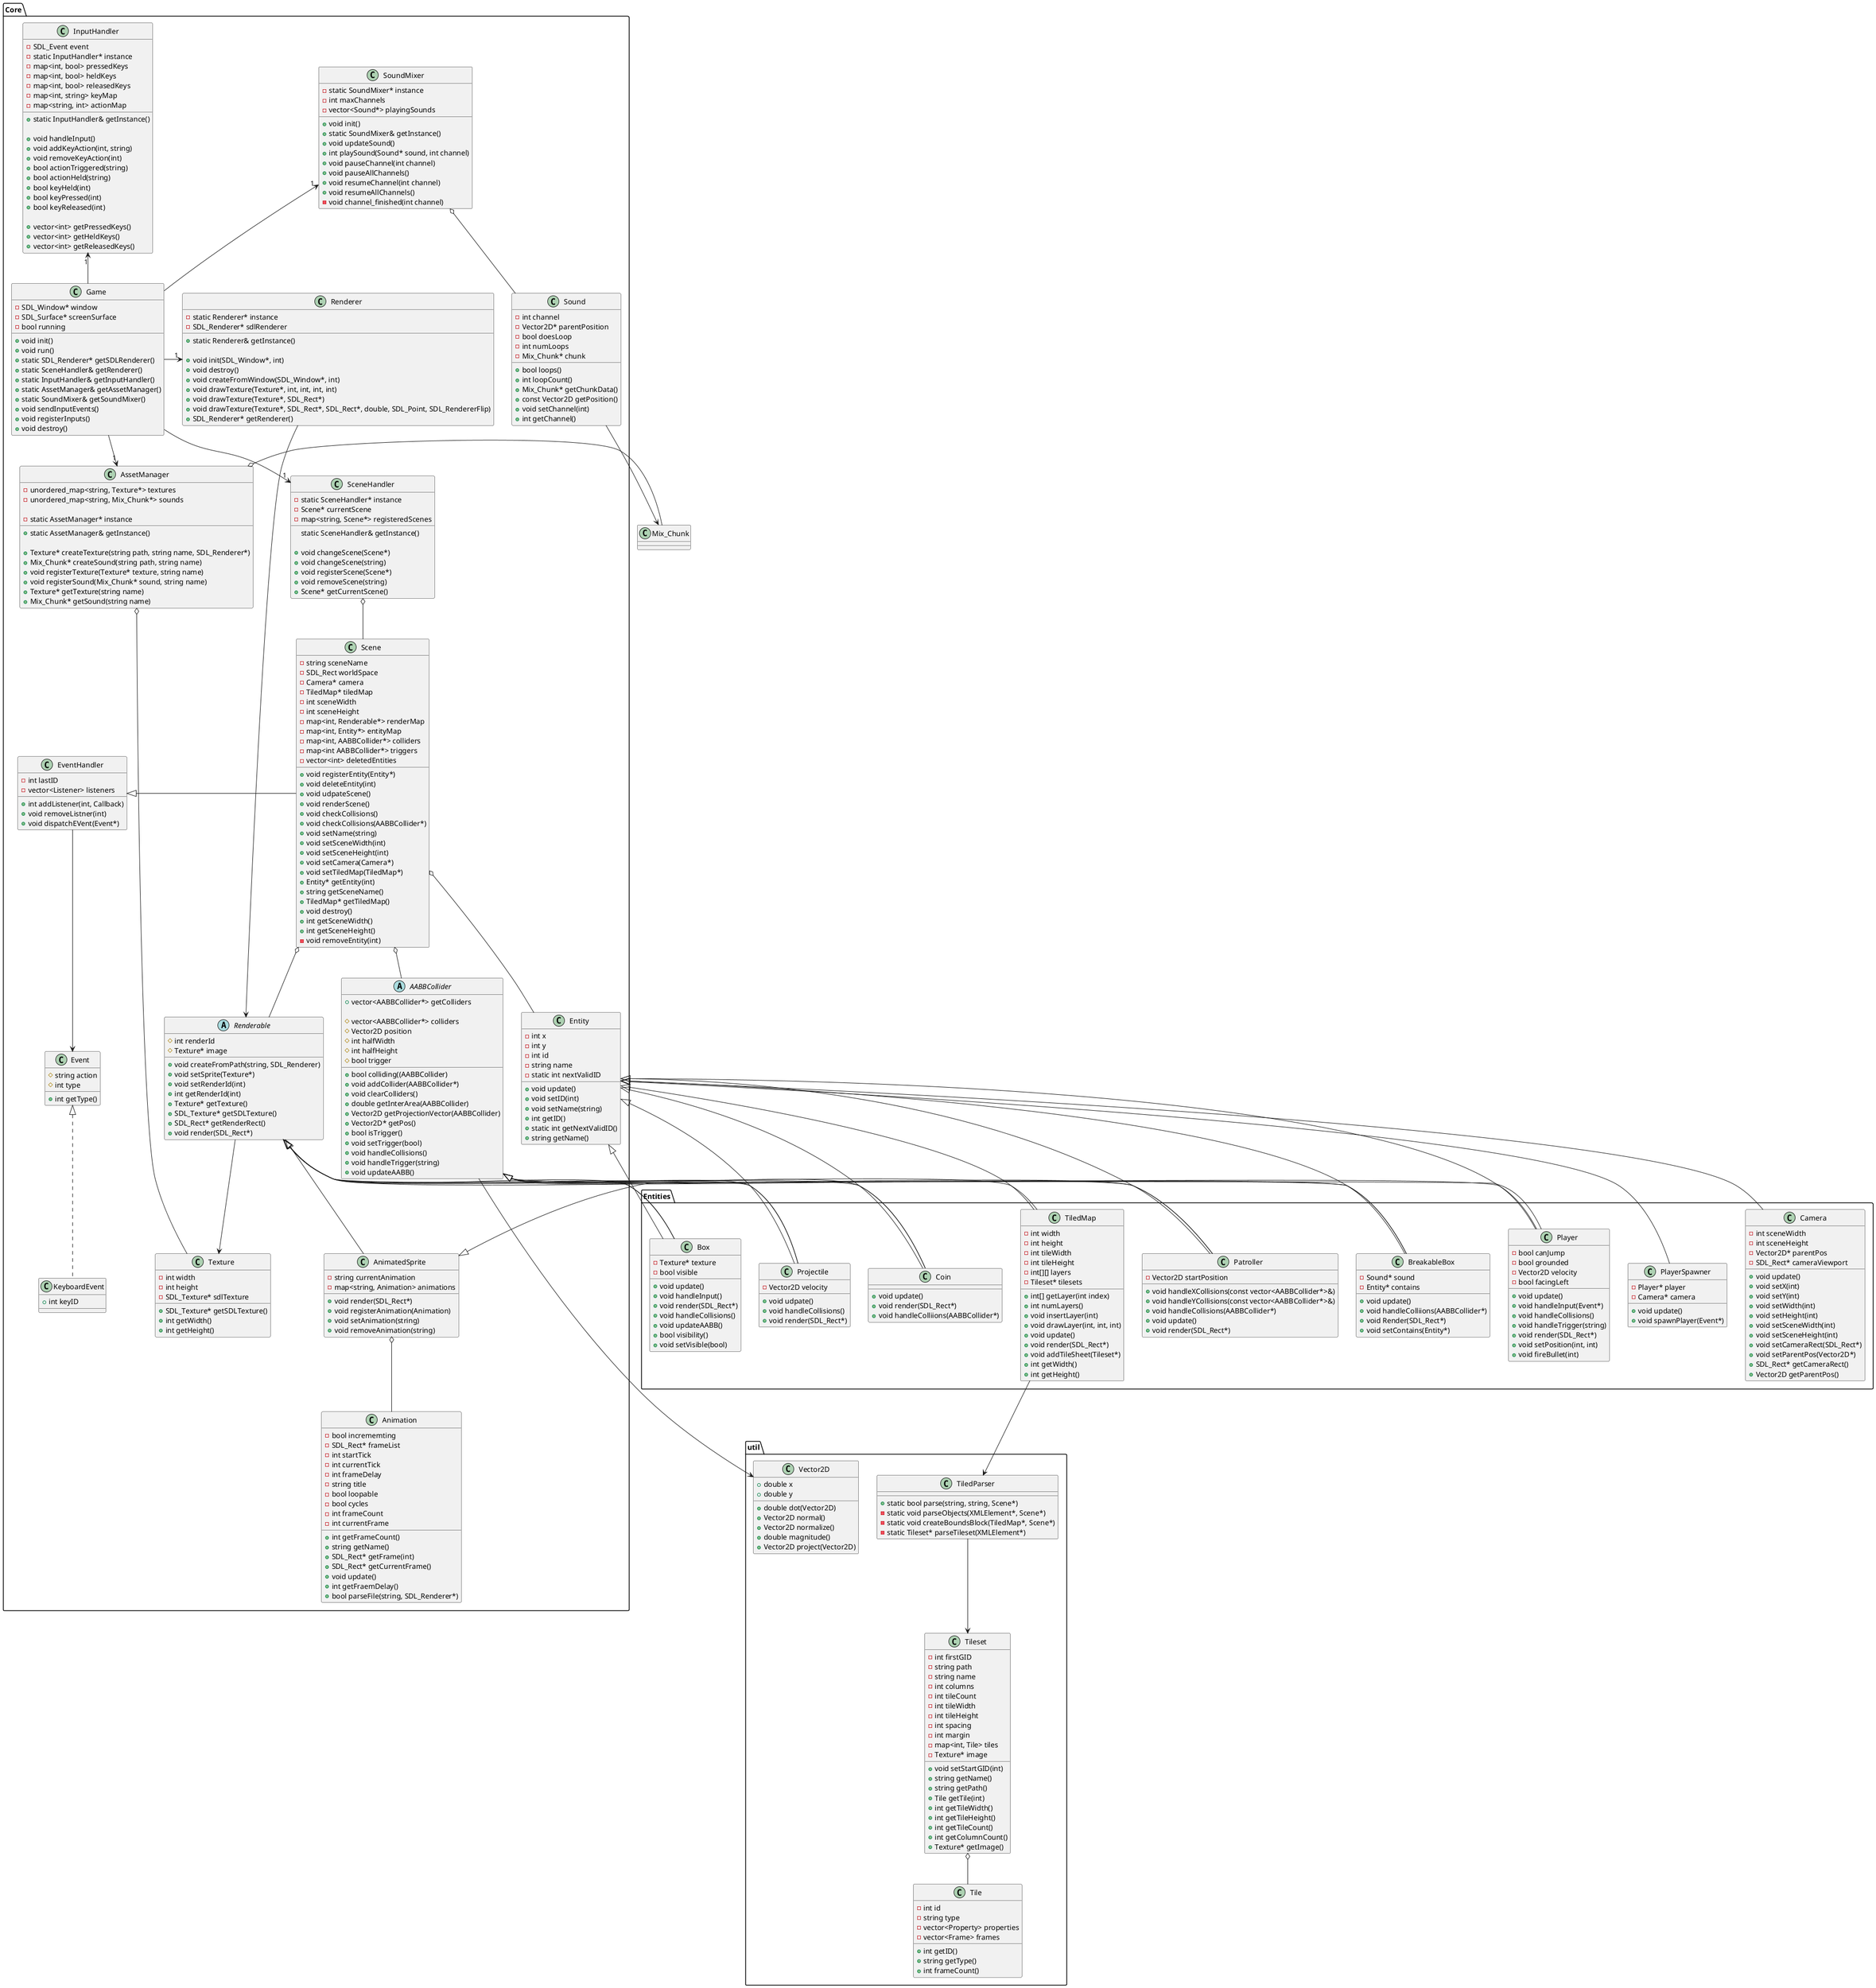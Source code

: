 @startuml

package Core {
    class AssetManager {
        +static AssetManager& getInstance()

        +Texture* createTexture(string path, string name, SDL_Renderer*)
        +Mix_Chunk* createSound(string path, string name)
        +void registerTexture(Texture* texture, string name)
        +void registerSound(Mix_Chunk* sound, string name)
        +Texture* getTexture(string name)
        +Mix_Chunk* getSound(string name)
        
        -unordered_map<string, Texture*> textures
        -unordered_map<string, Mix_Chunk*> sounds

        -static AssetManager* instance
    }

    class Sound {
        +bool loops()
        +int loopCount()
        +Mix_Chunk* getChunkData()
        +const Vector2D getPosition()
        +void setChannel(int)
        +int getChannel()


        -int channel
        -Vector2D* parentPosition
        -bool doesLoop
        -int numLoops
        -Mix_Chunk* chunk
    }

    class SoundMixer {
        +void init()
        +static SoundMixer& getInstance()
        +void updateSound()
        +int playSound(Sound* sound, int channel)
        +void pauseChannel(int channel)
        +void pauseAllChannels()
        +void resumeChannel(int channel)
        +void resumeAllChannels()

        -static SoundMixer* instance
        -void channel_finished(int channel)
        -int maxChannels
        -vector<Sound*> playingSounds
    }

    class Game {
        +void init()
        +void run()
        +static SDL_Renderer* getSDLRenderer()
        +static SceneHandler& getRenderer()
        +static InputHandler& getInputHandler()
        +static AssetManager& getAssetManager()
        +static SoundMixer& getSoundMixer()
        +void sendInputEvents()
        +void registerInputs()
        +void destroy()

        -SDL_Window* window
        -SDL_Surface* screenSurface
        -bool running
    }

    abstract class AABBCollider {
        +bool colliding((AABBCollider)
        +vector<AABBCollider*> getColliders
        +void addCollider(AABBCollider*)
        +void clearColliders()
        +double getInterArea(AABBCollider)
        +Vector2D getProjectionVector(AABBCollider)
        +Vector2D* getPos()
        +bool isTrigger()
        +void setTrigger(bool)
        +void handleCollisions()
        +void handleTrigger(string)
        +void updateAABB()
        
        #vector<AABBCollider*> colliders
        #Vector2D position
        #int halfWidth
        #int halfHeight
        #bool trigger
    }

    class InputHandler {
        +static InputHandler& getInstance()
        
        +void handleInput()
        +void addKeyAction(int, string)
        +void removeKeyAction(int)
        +bool actionTriggered(string)
        +bool actionHeld(string)
        +bool keyHeld(int)
        +bool keyPressed(int)
        +bool keyReleased(int)

        +vector<int> getPressedKeys()
        +vector<int> getHeldKeys()
        +vector<int> getReleasedKeys()
    
        -SDL_Event event
        -static InputHandler* instance
        -map<int, bool> pressedKeys
        -map<int, bool> heldKeys
        -map<int, bool> releasedKeys
        -map<int, string> keyMap
        -map<string, int> actionMap
    }

    class SceneHandler {
        static SceneHandler& getInstance()

        +void changeScene(Scene*)
        +void changeScene(string)
        +void registerScene(Scene*)
        +void removeScene(string)
        +Scene* getCurrentScene()

        -static SceneHandler* instance
        -Scene* currentScene
        -map<string, Scene*> registeredScenes
        
    }

    class Renderer {
        +static Renderer& getInstance()
        
        +void init(SDL_Window*, int)
        +void destroy()
        +void createFromWindow(SDL_Window*, int)
        +void drawTexture(Texture*, int, int, int, int)
        +void drawTexture(Texture*, SDL_Rect*)
        +void drawTexture(Texture*, SDL_Rect*, SDL_Rect*, double, SDL_Point, SDL_RendererFlip)
        +SDL_Renderer* getRenderer()

        -static Renderer* instance
        -SDL_Renderer* sdlRenderer
    }

    class Texture {
        +SDL_Texture* getSDLTexture()
        +int getWidth()
        +int getHeight()

        -int width
        -int height
        -SDL_Texture* sdlTexture
    }

    class EventHandler {
        +int addListener(int, Callback)
        +void removeListner(int)
        +void dispatchEVent(Event*)

        -int lastID
        -vector<Listener> listeners
    }

    class Event {
        +int getType()
        
        #string action
        #int type
    }

    class KeyboardEvent {
        +int keyID
    }

    abstract class Renderable {
        +void createFromPath(string, SDL_Renderer)
        +void setSprite(Texture*)
        +void setRenderId(int)
        +int getRenderId(int)
        +Texture* getTexture()
        +SDL_Texture* getSDLTexture()
        +SDL_Rect* getRenderRect()
        +void render(SDL_Rect*)

        #int renderId
        #Texture* image
    }

    class Animation {
        +int getFrameCount()
        +string getName()
        +SDL_Rect* getFrame(int)
        +SDL_Rect* getCurrentFrame()
        +void update()
        +int getFraemDelay()
        +bool parseFile(string, SDL_Renderer*)

        -bool incrememting
        -SDL_Rect* frameList
        -int startTick
        -int currentTick
        -int frameDelay
        -string title
        -bool loopable
        -bool cycles
        -int frameCount
        -int currentFrame
    }
    class AnimatedSprite {
        +void render(SDL_Rect*)
        +void registerAnimation(Animation)
        +void setAnimation(string)
        +void removeAnimation(string)

        -string currentAnimation
        -map<string, Animation> animations
    }

    class Entity {
        +void update()
        +void setID(int)
        +void setName(string)
        +int getID()
        +static int getNextValidID()
        +string getName()

        -int x
        -int y
        -int id
        -string name
        -static int nextValidID
    }

    class Scene {
        +void registerEntity(Entity*)
        +void deleteEntity(int)
        +void udpateScene()
        +void renderScene()
        +void checkCollisions()
        +void checkCollisions(AABBCollider*)
        +void setName(string)
        +void setSceneWidth(int)
        +void setSceneHeight(int)
        +void setCamera(Camera*)
        +void setTiledMap(TiledMap*)
        +Entity* getEntity(int)
        +string getSceneName()
        +TiledMap* getTiledMap()
        +void destroy()
        +int getSceneWidth()
        +int getSceneHeight()

        -string sceneName
        -SDL_Rect worldSpace
        -Camera* camera
        -TiledMap* tiledMap
        -int sceneWidth
        -int sceneHeight
        -map<int, Renderable*> renderMap
        -map<int, Entity*> entityMap
        -map<int, AABBCollider*> colliders
        -map<int AABBCollider*> triggers
        -vector<int> deletedEntities
        -void removeEntity(int)
    }
}

package util {
    class Vector2D {
        +double dot(Vector2D)
        +Vector2D normal()
        +Vector2D normalize()
        +double magnitude()
        +Vector2D project(Vector2D)
        +double x
        +double y
    }
    
    class TiledParser {
        +static bool parse(string, string, Scene*)
        -static void parseObjects(XMLElement*, Scene*)
        -static void createBoundsBlock(TiledMap*, Scene*)
        -static Tileset* parseTileset(XMLElement*)
    }
    
    class Tile {
        +int getID()
        +string getType()
        +int frameCount()
        
        -int id
        -string type
        -vector<Property> properties
        -vector<Frame> frames
    }
    
    class Tileset {
        +void setStartGID(int)
        +string getName()
        +string getPath()
        +Tile getTile(int)
        +int getTileWidth()
        +int getTileHeight()
        +int getTileCount()
        +int getColumnCount()
        +Texture* getImage()
        
        -int firstGID
        -string path
        -string name
        -int columns
        -int tileCount
        -int tileWidth
        -int tileHeight
        -int spacing
        -int margin
        -map<int, Tile> tiles
        -Texture* image
    }
}

package Entities {

    class Patroller {
        +void handleXCollisions(const vector<AABBCollider*>&)
        +void handleYCollisions(const vector<AABBCollider*>&)
        +void handleCollisions(AABBCollider*)
        +void update()
        +void render(SDL_Rect*)

        -Vector2D startPosition
    }

    class PlayerSpawner {
        +void update()
        +void spawnPlayer(Event*)
        -Player* player
        -Camera* camera
    }

    class Coin {
        +void update()
        +void render(SDL_Rect*)
        +void handleColliions(AABBCollider*)
    }

    class BreakableBox {
        +void update()
        +void handleColliions(AABBCollider*)
        +void Render(SDL_Rect*)
        +void setContains(Entity*)

        -Sound* sound
        -Entity* contains
    }

    class Camera {
        +void update()
        +void setX(int)
        +void setY(int)
        +void setWidth(int)
        +void setHeight(int)
        +void setSceneWidth(int)
        +void setSceneHeight(int)
        +void setCameraRect(SDL_Rect*)
        +void setParentPos(Vector2D*)
        +SDL_Rect* getCameraRect()
        +Vector2D getParentPos()
    
        -int sceneWidth
        -int sceneHeight
        -Vector2D* parentPos
        -SDL_Rect* cameraViewport
    }
    
    class Box {
        +void update()
        +void handleInput()
        +void render(SDL_Rect*)
        +void handleCollisions()
        +void updateAABB()
        +bool visibility()
        +void setVisible(bool)

        -Texture* texture
        -bool visible
    }
    
    class Player {
        +void update()
        +void handleInput(Event*)
        +void handleCollisions()
        +void handleTrigger(string)
        +void render(SDL_Rect*)
        +void setPosition(int, int)
        +void fireBullet(int)

        -bool canJump 
        -bool grounded
        -Vector2D velocity
        -bool facingLeft
    }

    class Projectile {
        +void udpate()
        +void handleCollisions()
        +void render(SDL_Rect*)
        
        -Vector2D velocity
    }

    class TiledMap {
        +int[] getLayer(int index)
        +int numLayers()
        +void insertLayer(int)
        +void drawLayer(int, int, int)
        +void update()
        +void render(SDL_Rect*)
        +void addTileSheet(Tileset*)
        +int getWidth()
        +int getHeight()

        -int width
        -int height
        -int tileWidth
        -int tileHeight
        -int[][] layers
        -Tileset* tilesets
    }
}

Renderable <|-- AnimatedSprite
AnimatedSprite o-- Animation

InputHandler "1" <--  Game
Game --> "1" SceneHandler
Renderer "1" <- Game
SoundMixer "1" <--Game
Game -> "1" AssetManager

Renderer --> Renderable

Renderable --> Texture

SceneHandler o-- Scene

EventHandler <|- Scene

EventHandler --> Event

Event <|.. KeyboardEvent
Scene o-- Entity
Scene o-- Renderable
Scene o-- AABBCollider

Tileset o-- Tile
TiledParser --> Tileset

TiledMap --> TiledParser

Entity <|-- Player
Entity <|-- Projectile
Entity <|-- TiledMap
Entity <|-- Box
Entity <|-- Camera
Entity <|-- BreakableBox
Entity <|-- PlayerSpawner
Entity <|-- Coin
Entity <|-- Patroller

AABBCollider <|-- Patroller
AABBCollider <|-- Coin
AABBCollider <|-- Player
AABBCollider <|-- Projectile
AABBCollider <|-- Box
AABBCollider <|-- BreakableBox

AnimatedSprite <|-- Player
Renderable <|-- Box
Renderable <|-- Projectile
Renderable <|-- TiledMap
Renderable <|-- BreakableBox
Renderable <|-- Coin
Renderable <|-- Patroller

AABBCollider --> Vector2D

AssetManager o-- Texture
Mix_Chunk -o AssetManager

Sound -> Mix_Chunk
SoundMixer o-- Sound

@enduml
